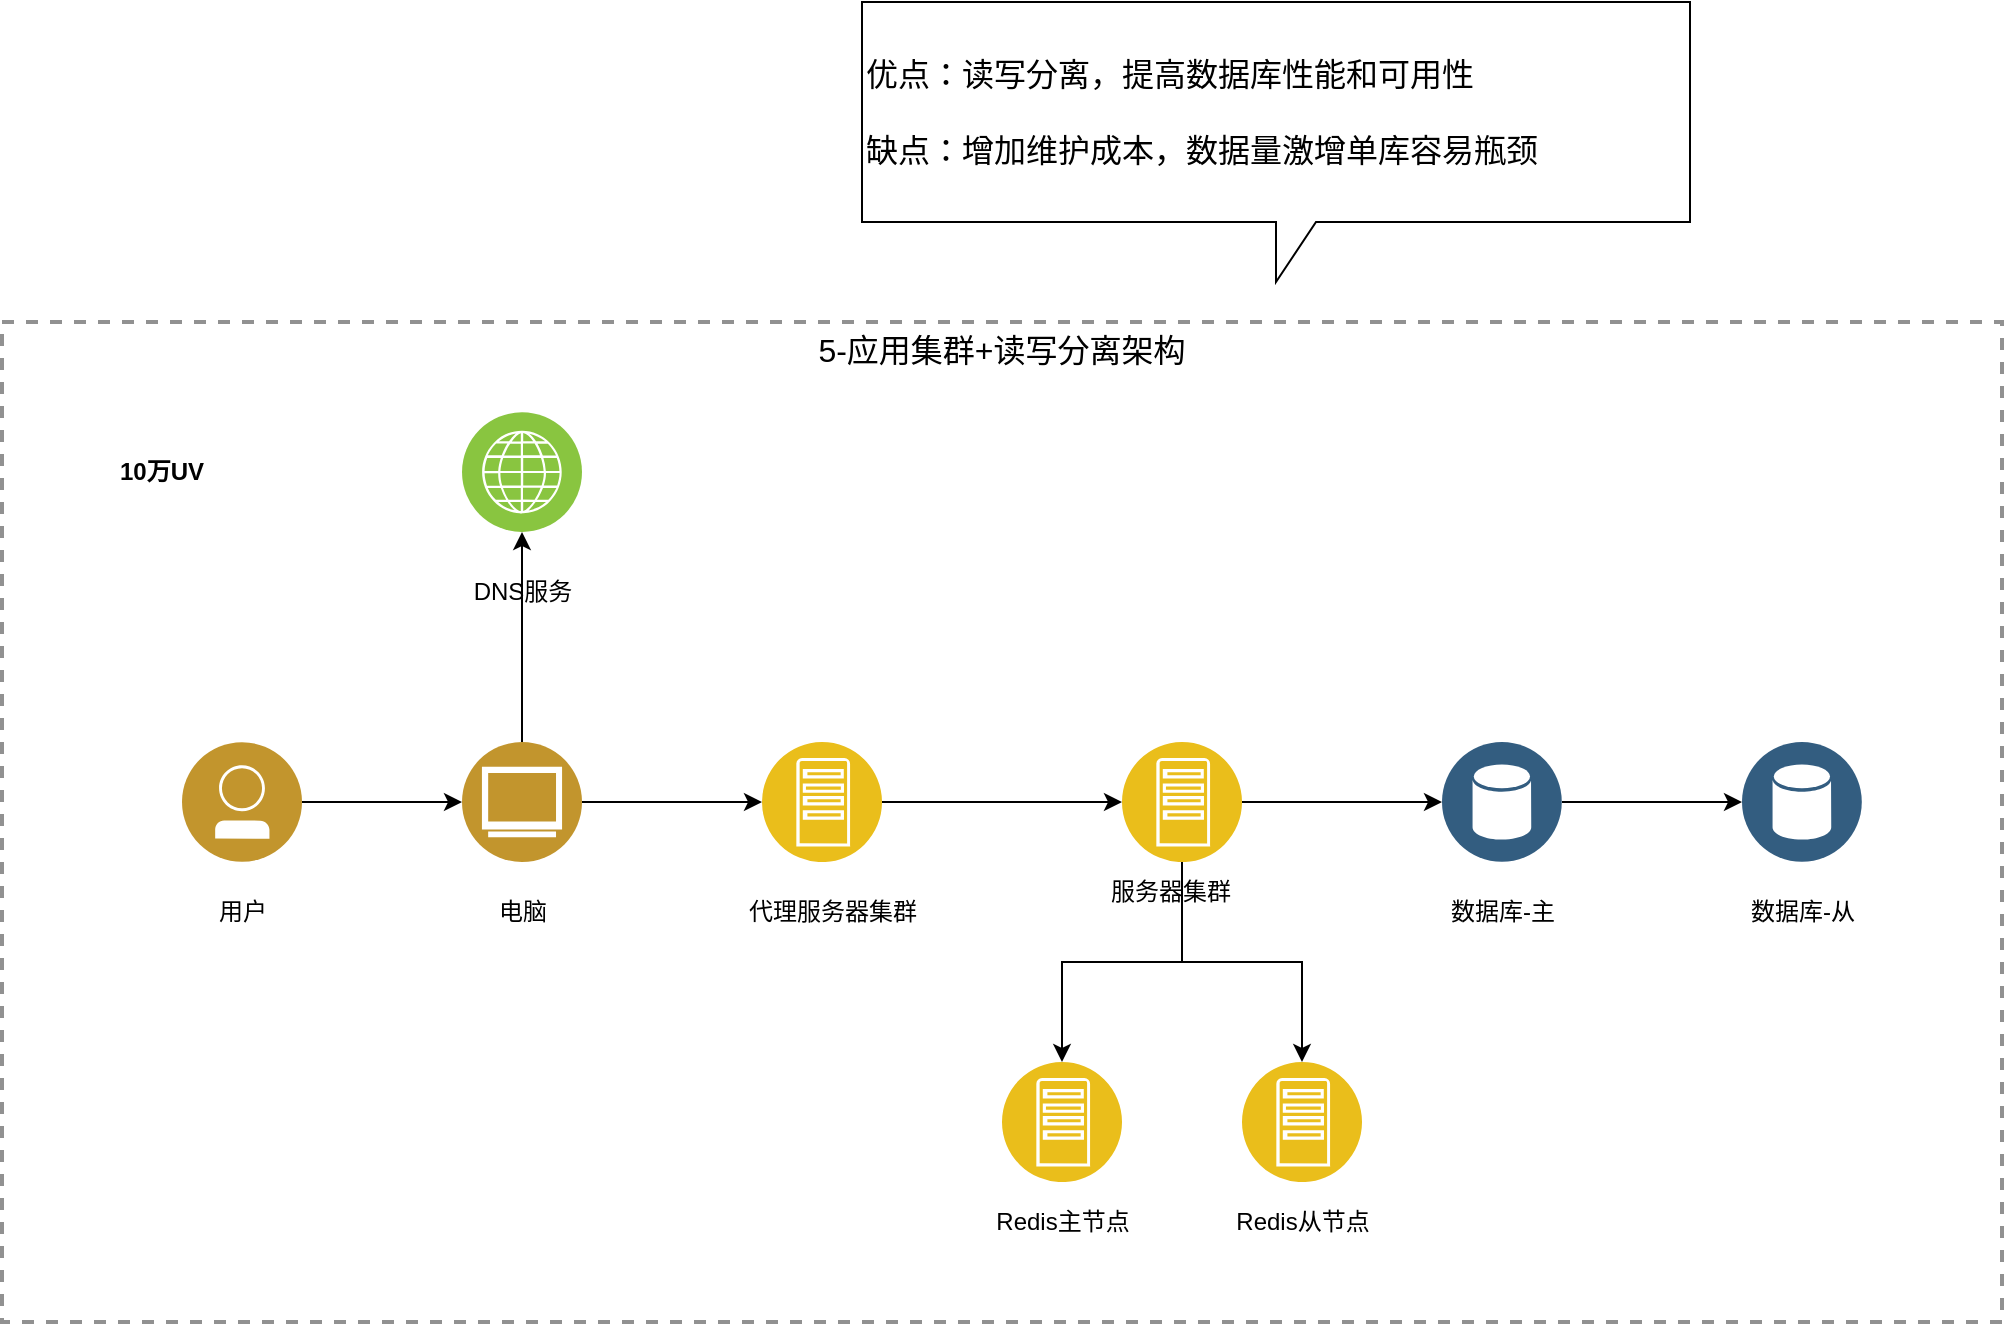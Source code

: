 <mxfile version="25.0.3">
  <diagram name="第 1 页" id="GlBVG-9upZDqAUo11_z6">
    <mxGraphModel dx="2261" dy="1915" grid="1" gridSize="10" guides="1" tooltips="1" connect="1" arrows="1" fold="1" page="1" pageScale="1" pageWidth="827" pageHeight="1169" math="0" shadow="0">
      <root>
        <mxCell id="0" />
        <mxCell id="1" parent="0" />
        <mxCell id="2lj4_ZTtG1VgL3j5Dade-1" value="&lt;span style=&quot;font-size: 16px;&quot;&gt;5-应用集群+读写分离架构&lt;/span&gt;" style="fontStyle=0;verticalAlign=top;align=center;spacingTop=-2;fillColor=none;rounded=0;whiteSpace=wrap;html=1;strokeColor=#919191;strokeWidth=2;dashed=1;container=1;collapsible=0;expand=0;recursiveResize=0;" vertex="1" parent="1">
          <mxGeometry x="-130" y="120" width="1000" height="500" as="geometry" />
        </mxCell>
        <mxCell id="2lj4_ZTtG1VgL3j5Dade-2" value="10万UV" style="text;html=1;align=center;verticalAlign=middle;whiteSpace=wrap;rounded=0;fontStyle=1" vertex="1" parent="2lj4_ZTtG1VgL3j5Dade-1">
          <mxGeometry x="50" y="60" width="60" height="30" as="geometry" />
        </mxCell>
        <mxCell id="2lj4_ZTtG1VgL3j5Dade-11" style="edgeStyle=orthogonalEdgeStyle;rounded=0;orthogonalLoop=1;jettySize=auto;html=1;entryX=0;entryY=0.5;entryDx=0;entryDy=0;" edge="1" parent="2lj4_ZTtG1VgL3j5Dade-1" source="2lj4_ZTtG1VgL3j5Dade-3" target="2lj4_ZTtG1VgL3j5Dade-5">
          <mxGeometry relative="1" as="geometry" />
        </mxCell>
        <mxCell id="2lj4_ZTtG1VgL3j5Dade-3" value="" style="image;aspect=fixed;perimeter=ellipsePerimeter;html=1;align=center;shadow=0;dashed=0;fontColor=#4277BB;labelBackgroundColor=default;fontSize=12;spacingTop=3;image=img/lib/ibm/users/user.svg;" vertex="1" parent="2lj4_ZTtG1VgL3j5Dade-1">
          <mxGeometry x="90" y="210" width="60" height="60" as="geometry" />
        </mxCell>
        <mxCell id="2lj4_ZTtG1VgL3j5Dade-4" value="用户" style="text;html=1;align=center;verticalAlign=middle;resizable=0;points=[];autosize=1;strokeColor=none;fillColor=none;" vertex="1" parent="2lj4_ZTtG1VgL3j5Dade-1">
          <mxGeometry x="95" y="280" width="50" height="30" as="geometry" />
        </mxCell>
        <mxCell id="2lj4_ZTtG1VgL3j5Dade-9" style="edgeStyle=orthogonalEdgeStyle;rounded=0;orthogonalLoop=1;jettySize=auto;html=1;" edge="1" parent="2lj4_ZTtG1VgL3j5Dade-1" source="2lj4_ZTtG1VgL3j5Dade-5" target="2lj4_ZTtG1VgL3j5Dade-7">
          <mxGeometry relative="1" as="geometry" />
        </mxCell>
        <mxCell id="2lj4_ZTtG1VgL3j5Dade-14" style="edgeStyle=orthogonalEdgeStyle;rounded=0;orthogonalLoop=1;jettySize=auto;html=1;" edge="1" parent="2lj4_ZTtG1VgL3j5Dade-1" source="2lj4_ZTtG1VgL3j5Dade-5" target="2lj4_ZTtG1VgL3j5Dade-12">
          <mxGeometry relative="1" as="geometry" />
        </mxCell>
        <mxCell id="2lj4_ZTtG1VgL3j5Dade-5" value="" style="image;aspect=fixed;perimeter=ellipsePerimeter;html=1;align=center;shadow=0;dashed=0;fontColor=#4277BB;labelBackgroundColor=default;fontSize=12;spacingTop=3;image=img/lib/ibm/users/browser.svg;" vertex="1" parent="2lj4_ZTtG1VgL3j5Dade-1">
          <mxGeometry x="230" y="210" width="60" height="60" as="geometry" />
        </mxCell>
        <mxCell id="2lj4_ZTtG1VgL3j5Dade-6" value="电脑" style="text;html=1;align=center;verticalAlign=middle;resizable=0;points=[];autosize=1;strokeColor=none;fillColor=none;" vertex="1" parent="2lj4_ZTtG1VgL3j5Dade-1">
          <mxGeometry x="235" y="280" width="50" height="30" as="geometry" />
        </mxCell>
        <mxCell id="2lj4_ZTtG1VgL3j5Dade-7" value="" style="image;aspect=fixed;perimeter=ellipsePerimeter;html=1;align=center;shadow=0;dashed=0;fontColor=#4277BB;labelBackgroundColor=default;fontSize=12;spacingTop=3;image=img/lib/ibm/infrastructure/channels.svg;" vertex="1" parent="2lj4_ZTtG1VgL3j5Dade-1">
          <mxGeometry x="230" y="45" width="60" height="60" as="geometry" />
        </mxCell>
        <mxCell id="2lj4_ZTtG1VgL3j5Dade-8" value="DNS服务" style="text;html=1;align=center;verticalAlign=middle;resizable=0;points=[];autosize=1;strokeColor=none;fillColor=none;" vertex="1" parent="2lj4_ZTtG1VgL3j5Dade-1">
          <mxGeometry x="225" y="120" width="70" height="30" as="geometry" />
        </mxCell>
        <mxCell id="2lj4_ZTtG1VgL3j5Dade-21" style="edgeStyle=orthogonalEdgeStyle;rounded=0;orthogonalLoop=1;jettySize=auto;html=1;entryX=0;entryY=0.5;entryDx=0;entryDy=0;" edge="1" parent="2lj4_ZTtG1VgL3j5Dade-1" source="2lj4_ZTtG1VgL3j5Dade-12" target="2lj4_ZTtG1VgL3j5Dade-15">
          <mxGeometry relative="1" as="geometry" />
        </mxCell>
        <mxCell id="2lj4_ZTtG1VgL3j5Dade-12" value="" style="image;aspect=fixed;perimeter=ellipsePerimeter;html=1;align=center;shadow=0;dashed=0;fontColor=#4277BB;labelBackgroundColor=default;fontSize=12;spacingTop=3;image=img/lib/ibm/applications/app_server.svg;" vertex="1" parent="2lj4_ZTtG1VgL3j5Dade-1">
          <mxGeometry x="380" y="210" width="60" height="60" as="geometry" />
        </mxCell>
        <mxCell id="2lj4_ZTtG1VgL3j5Dade-13" value="代理服务器集群" style="text;html=1;align=center;verticalAlign=middle;resizable=0;points=[];autosize=1;strokeColor=none;fillColor=none;" vertex="1" parent="2lj4_ZTtG1VgL3j5Dade-1">
          <mxGeometry x="360" y="280" width="110" height="30" as="geometry" />
        </mxCell>
        <mxCell id="2lj4_ZTtG1VgL3j5Dade-22" style="edgeStyle=orthogonalEdgeStyle;rounded=0;orthogonalLoop=1;jettySize=auto;html=1;" edge="1" parent="2lj4_ZTtG1VgL3j5Dade-1" source="2lj4_ZTtG1VgL3j5Dade-15" target="2lj4_ZTtG1VgL3j5Dade-17">
          <mxGeometry relative="1" as="geometry" />
        </mxCell>
        <mxCell id="2lj4_ZTtG1VgL3j5Dade-28" style="edgeStyle=orthogonalEdgeStyle;rounded=0;orthogonalLoop=1;jettySize=auto;html=1;entryX=0.5;entryY=0;entryDx=0;entryDy=0;" edge="1" parent="2lj4_ZTtG1VgL3j5Dade-1" source="2lj4_ZTtG1VgL3j5Dade-15" target="2lj4_ZTtG1VgL3j5Dade-24">
          <mxGeometry relative="1" as="geometry" />
        </mxCell>
        <mxCell id="2lj4_ZTtG1VgL3j5Dade-29" style="edgeStyle=orthogonalEdgeStyle;rounded=0;orthogonalLoop=1;jettySize=auto;html=1;" edge="1" parent="2lj4_ZTtG1VgL3j5Dade-1" source="2lj4_ZTtG1VgL3j5Dade-15" target="2lj4_ZTtG1VgL3j5Dade-25">
          <mxGeometry relative="1" as="geometry" />
        </mxCell>
        <mxCell id="2lj4_ZTtG1VgL3j5Dade-15" value="" style="image;aspect=fixed;perimeter=ellipsePerimeter;html=1;align=center;shadow=0;dashed=0;fontColor=#4277BB;labelBackgroundColor=default;fontSize=12;spacingTop=3;image=img/lib/ibm/applications/app_server.svg;" vertex="1" parent="2lj4_ZTtG1VgL3j5Dade-1">
          <mxGeometry x="560" y="210" width="60" height="60" as="geometry" />
        </mxCell>
        <mxCell id="2lj4_ZTtG1VgL3j5Dade-16" value="服务器集群" style="text;html=1;align=center;verticalAlign=middle;resizable=0;points=[];autosize=1;strokeColor=none;fillColor=none;" vertex="1" parent="2lj4_ZTtG1VgL3j5Dade-1">
          <mxGeometry x="544" y="270" width="80" height="30" as="geometry" />
        </mxCell>
        <mxCell id="2lj4_ZTtG1VgL3j5Dade-23" style="edgeStyle=orthogonalEdgeStyle;rounded=0;orthogonalLoop=1;jettySize=auto;html=1;" edge="1" parent="2lj4_ZTtG1VgL3j5Dade-1" source="2lj4_ZTtG1VgL3j5Dade-17" target="2lj4_ZTtG1VgL3j5Dade-19">
          <mxGeometry relative="1" as="geometry" />
        </mxCell>
        <mxCell id="2lj4_ZTtG1VgL3j5Dade-17" value="" style="image;aspect=fixed;perimeter=ellipsePerimeter;html=1;align=center;shadow=0;dashed=0;fontColor=#4277BB;labelBackgroundColor=default;fontSize=12;spacingTop=3;image=img/lib/ibm/data/data_services.svg;" vertex="1" parent="2lj4_ZTtG1VgL3j5Dade-1">
          <mxGeometry x="720" y="210" width="60" height="60" as="geometry" />
        </mxCell>
        <mxCell id="2lj4_ZTtG1VgL3j5Dade-18" value="数据库-主" style="text;html=1;align=center;verticalAlign=middle;resizable=0;points=[];autosize=1;strokeColor=none;fillColor=none;" vertex="1" parent="2lj4_ZTtG1VgL3j5Dade-1">
          <mxGeometry x="710" y="280" width="80" height="30" as="geometry" />
        </mxCell>
        <mxCell id="2lj4_ZTtG1VgL3j5Dade-19" value="" style="image;aspect=fixed;perimeter=ellipsePerimeter;html=1;align=center;shadow=0;dashed=0;fontColor=#4277BB;labelBackgroundColor=default;fontSize=12;spacingTop=3;image=img/lib/ibm/data/data_services.svg;" vertex="1" parent="2lj4_ZTtG1VgL3j5Dade-1">
          <mxGeometry x="870" y="210" width="60" height="60" as="geometry" />
        </mxCell>
        <mxCell id="2lj4_ZTtG1VgL3j5Dade-20" value="数据库-从" style="text;html=1;align=center;verticalAlign=middle;resizable=0;points=[];autosize=1;strokeColor=none;fillColor=none;" vertex="1" parent="2lj4_ZTtG1VgL3j5Dade-1">
          <mxGeometry x="860" y="280" width="80" height="30" as="geometry" />
        </mxCell>
        <mxCell id="2lj4_ZTtG1VgL3j5Dade-24" value="" style="image;aspect=fixed;perimeter=ellipsePerimeter;html=1;align=center;shadow=0;dashed=0;fontColor=#4277BB;labelBackgroundColor=default;fontSize=12;spacingTop=3;image=img/lib/ibm/applications/app_server.svg;" vertex="1" parent="2lj4_ZTtG1VgL3j5Dade-1">
          <mxGeometry x="500" y="370" width="60" height="60" as="geometry" />
        </mxCell>
        <mxCell id="2lj4_ZTtG1VgL3j5Dade-25" value="" style="image;aspect=fixed;perimeter=ellipsePerimeter;html=1;align=center;shadow=0;dashed=0;fontColor=#4277BB;labelBackgroundColor=default;fontSize=12;spacingTop=3;image=img/lib/ibm/applications/app_server.svg;" vertex="1" parent="2lj4_ZTtG1VgL3j5Dade-1">
          <mxGeometry x="620" y="370" width="60" height="60" as="geometry" />
        </mxCell>
        <mxCell id="2lj4_ZTtG1VgL3j5Dade-26" value="Redis主节点" style="text;html=1;align=center;verticalAlign=middle;resizable=0;points=[];autosize=1;strokeColor=none;fillColor=none;" vertex="1" parent="2lj4_ZTtG1VgL3j5Dade-1">
          <mxGeometry x="485" y="435" width="90" height="30" as="geometry" />
        </mxCell>
        <mxCell id="2lj4_ZTtG1VgL3j5Dade-27" value="Redis从节点" style="text;html=1;align=center;verticalAlign=middle;resizable=0;points=[];autosize=1;strokeColor=none;fillColor=none;" vertex="1" parent="2lj4_ZTtG1VgL3j5Dade-1">
          <mxGeometry x="605" y="435" width="90" height="30" as="geometry" />
        </mxCell>
        <mxCell id="2lj4_ZTtG1VgL3j5Dade-30" value="优点：读写分离，提高数据库性能和可用性&lt;div&gt;&lt;br&gt;&lt;/div&gt;&lt;div&gt;缺点：增加维护成本，数据量激增单库容易瓶颈&lt;/div&gt;" style="shape=callout;whiteSpace=wrap;html=1;perimeter=calloutPerimeter;align=left;fontSize=16;" vertex="1" parent="1">
          <mxGeometry x="300" y="-40" width="414" height="140" as="geometry" />
        </mxCell>
      </root>
    </mxGraphModel>
  </diagram>
</mxfile>
